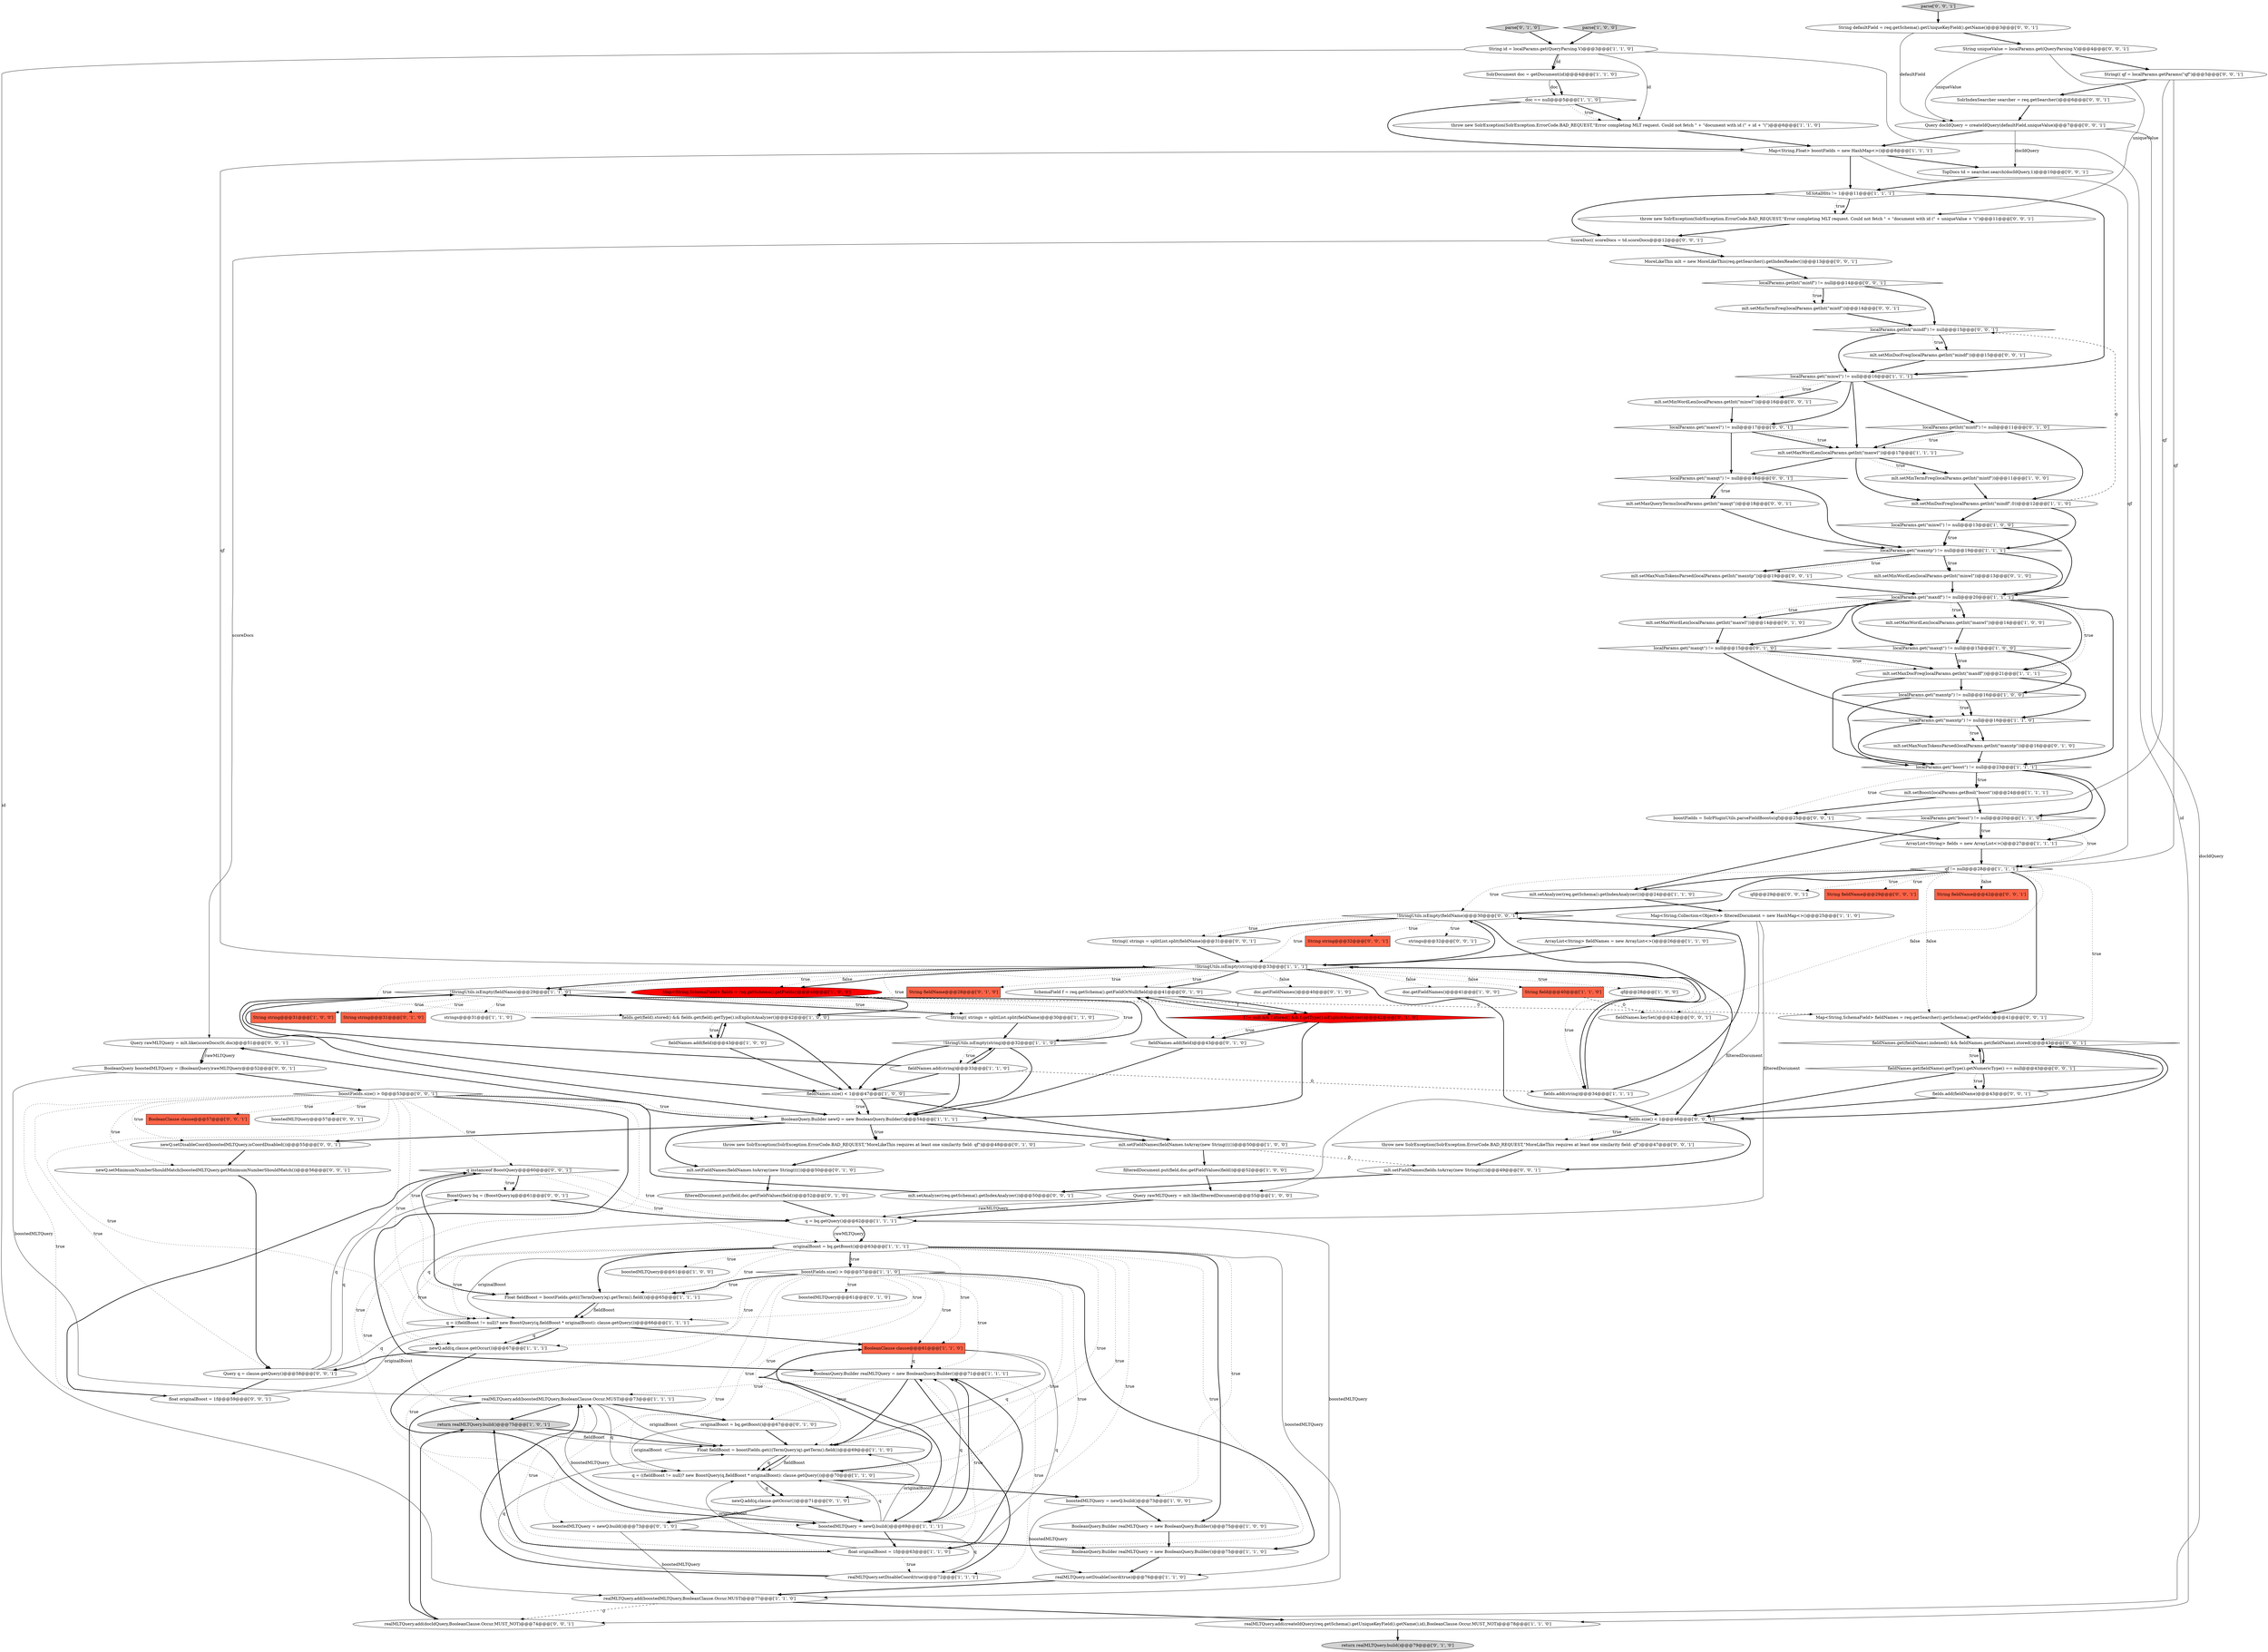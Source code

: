 digraph {
104 [style = filled, label = "q instanceof BoostQuery@@@60@@@['0', '0', '1']", fillcolor = white, shape = diamond image = "AAA0AAABBB3BBB"];
0 [style = filled, label = "return realMLTQuery.build()@@@75@@@['1', '0', '1']", fillcolor = lightgray, shape = ellipse image = "AAA0AAABBB1BBB"];
98 [style = filled, label = "float originalBoost = 1f@@@59@@@['0', '0', '1']", fillcolor = white, shape = ellipse image = "AAA0AAABBB3BBB"];
121 [style = filled, label = "newQ.setMinimumNumberShouldMatch(boostedMLTQuery.getMinimumNumberShouldMatch())@@@56@@@['0', '0', '1']", fillcolor = white, shape = ellipse image = "AAA0AAABBB3BBB"];
77 [style = filled, label = "return realMLTQuery.build()@@@79@@@['0', '1', '0']", fillcolor = lightgray, shape = ellipse image = "AAA0AAABBB2BBB"];
90 [style = filled, label = "boostFields.size() > 0@@@53@@@['0', '0', '1']", fillcolor = white, shape = diamond image = "AAA0AAABBB3BBB"];
52 [style = filled, label = "boostedMLTQuery@@@61@@@['1', '0', '0']", fillcolor = white, shape = ellipse image = "AAA0AAABBB1BBB"];
6 [style = filled, label = "String string@@@31@@@['1', '0', '0']", fillcolor = tomato, shape = box image = "AAA0AAABBB1BBB"];
19 [style = filled, label = "mlt.setMinTermFreq(localParams.getInt(\"mintf\"))@@@11@@@['1', '0', '0']", fillcolor = white, shape = ellipse image = "AAA0AAABBB1BBB"];
11 [style = filled, label = "throw new SolrException(SolrException.ErrorCode.BAD_REQUEST,\"Error completing MLT request. Could not fetch \" + \"document with id (\" + id + \"(\")@@@6@@@['1', '1', '0']", fillcolor = white, shape = ellipse image = "AAA0AAABBB1BBB"];
48 [style = filled, label = "!StringUtils.isEmpty(string)@@@32@@@['1', '1', '0']", fillcolor = white, shape = diamond image = "AAA0AAABBB1BBB"];
101 [style = filled, label = "mlt.setMinTermFreq(localParams.getInt(\"mintf\"))@@@14@@@['0', '0', '1']", fillcolor = white, shape = ellipse image = "AAA0AAABBB3BBB"];
72 [style = filled, label = "localParams.get(\"maxqt\") != null@@@15@@@['0', '1', '0']", fillcolor = white, shape = diamond image = "AAA0AAABBB2BBB"];
112 [style = filled, label = "qf@@@29@@@['0', '0', '1']", fillcolor = white, shape = ellipse image = "AAA0AAABBB3BBB"];
91 [style = filled, label = "mlt.setMaxNumTokensParsed(localParams.getInt(\"maxntp\"))@@@19@@@['0', '0', '1']", fillcolor = white, shape = ellipse image = "AAA0AAABBB3BBB"];
2 [style = filled, label = "BooleanQuery.Builder realMLTQuery = new BooleanQuery.Builder()@@@75@@@['1', '1', '0']", fillcolor = white, shape = ellipse image = "AAA0AAABBB1BBB"];
63 [style = filled, label = "localParams.get(\"maxntp\") != null@@@16@@@['1', '1', '0']", fillcolor = white, shape = diamond image = "AAA0AAABBB1BBB"];
100 [style = filled, label = "String uniqueValue = localParams.get(QueryParsing.V)@@@4@@@['0', '0', '1']", fillcolor = white, shape = ellipse image = "AAA0AAABBB3BBB"];
17 [style = filled, label = "fieldNames.add(string)@@@33@@@['1', '1', '0']", fillcolor = white, shape = ellipse image = "AAA0AAABBB1BBB"];
96 [style = filled, label = "realMLTQuery.add(docIdQuery,BooleanClause.Occur.MUST_NOT)@@@74@@@['0', '0', '1']", fillcolor = white, shape = ellipse image = "AAA0AAABBB3BBB"];
39 [style = filled, label = "SolrDocument doc = getDocument(id)@@@4@@@['1', '1', '0']", fillcolor = white, shape = ellipse image = "AAA0AAABBB1BBB"];
51 [style = filled, label = "parse['1', '0', '0']", fillcolor = lightgray, shape = diamond image = "AAA0AAABBB1BBB"];
4 [style = filled, label = "localParams.get(\"minwl\") != null@@@13@@@['1', '0', '0']", fillcolor = white, shape = diamond image = "AAA0AAABBB1BBB"];
65 [style = filled, label = "ArrayList<String> fieldNames = new ArrayList<>()@@@26@@@['1', '1', '0']", fillcolor = white, shape = ellipse image = "AAA0AAABBB1BBB"];
50 [style = filled, label = "!StringUtils.isEmpty(string)@@@33@@@['1', '1', '1']", fillcolor = white, shape = diamond image = "AAA0AAABBB1BBB"];
130 [style = filled, label = "Query rawMLTQuery = mlt.like(scoreDocs(0(.doc)@@@51@@@['0', '0', '1']", fillcolor = white, shape = ellipse image = "AAA0AAABBB3BBB"];
7 [style = filled, label = "localParams.get(\"maxqt\") != null@@@15@@@['1', '0', '0']", fillcolor = white, shape = diamond image = "AAA0AAABBB1BBB"];
78 [style = filled, label = "doc.getFieldNames()@@@40@@@['0', '1', '0']", fillcolor = white, shape = ellipse image = "AAA0AAABBB2BBB"];
14 [style = filled, label = "localParams.get(\"maxntp\") != null@@@19@@@['1', '1', '1']", fillcolor = white, shape = diamond image = "AAA0AAABBB1BBB"];
9 [style = filled, label = "boostedMLTQuery = newQ.build()@@@73@@@['1', '0', '0']", fillcolor = white, shape = ellipse image = "AAA0AAABBB1BBB"];
85 [style = filled, label = "newQ.add(q,clause.getOccur())@@@71@@@['0', '1', '0']", fillcolor = white, shape = ellipse image = "AAA0AAABBB2BBB"];
59 [style = filled, label = "boostFields.size() > 0@@@57@@@['1', '1', '0']", fillcolor = white, shape = diamond image = "AAA0AAABBB1BBB"];
38 [style = filled, label = "td.totalHits != 1@@@11@@@['1', '1', '1']", fillcolor = white, shape = diamond image = "AAA0AAABBB1BBB"];
68 [style = filled, label = "fieldNames.add(field)@@@43@@@['0', '1', '0']", fillcolor = white, shape = ellipse image = "AAA0AAABBB2BBB"];
26 [style = filled, label = "String field@@@40@@@['1', '1', '0']", fillcolor = tomato, shape = box image = "AAA0AAABBB1BBB"];
81 [style = filled, label = "filteredDocument.put(field,doc.getFieldValues(field))@@@52@@@['0', '1', '0']", fillcolor = white, shape = ellipse image = "AAA0AAABBB2BBB"];
80 [style = filled, label = "String string@@@31@@@['0', '1', '0']", fillcolor = tomato, shape = box image = "AAA0AAABBB2BBB"];
111 [style = filled, label = "String fieldName@@@29@@@['0', '0', '1']", fillcolor = tomato, shape = box image = "AAA0AAABBB3BBB"];
56 [style = filled, label = "realMLTQuery.add(boostedMLTQuery,BooleanClause.Occur.MUST)@@@73@@@['1', '1', '1']", fillcolor = white, shape = ellipse image = "AAA0AAABBB1BBB"];
60 [style = filled, label = "localParams.get(\"boost\") != null@@@20@@@['1', '1', '0']", fillcolor = white, shape = diamond image = "AAA0AAABBB1BBB"];
54 [style = filled, label = "fieldNames.add(field)@@@43@@@['1', '0', '0']", fillcolor = white, shape = ellipse image = "AAA0AAABBB1BBB"];
119 [style = filled, label = "String defaultField = req.getSchema().getUniqueKeyField().getName()@@@3@@@['0', '0', '1']", fillcolor = white, shape = ellipse image = "AAA0AAABBB3BBB"];
79 [style = filled, label = "originalBoost = bq.getBoost()@@@67@@@['0', '1', '0']", fillcolor = white, shape = ellipse image = "AAA0AAABBB2BBB"];
8 [style = filled, label = "q = ((fieldBoost != null)? new BoostQuery(q,fieldBoost * originalBoost): clause.getQuery())@@@66@@@['1', '1', '1']", fillcolor = white, shape = ellipse image = "AAA0AAABBB1BBB"];
76 [style = filled, label = "mlt.setMaxNumTokensParsed(localParams.getInt(\"maxntp\"))@@@16@@@['0', '1', '0']", fillcolor = white, shape = ellipse image = "AAA0AAABBB2BBB"];
37 [style = filled, label = "strings@@@31@@@['1', '1', '0']", fillcolor = white, shape = ellipse image = "AAA0AAABBB1BBB"];
58 [style = filled, label = "qf != null@@@28@@@['1', '1', '1']", fillcolor = white, shape = diamond image = "AAA0AAABBB1BBB"];
70 [style = filled, label = "mlt.setMinWordLen(localParams.getInt(\"minwl\"))@@@13@@@['0', '1', '0']", fillcolor = white, shape = ellipse image = "AAA0AAABBB2BBB"];
125 [style = filled, label = "ScoreDoc(( scoreDocs = td.scoreDocs@@@12@@@['0', '0', '1']", fillcolor = white, shape = ellipse image = "AAA0AAABBB3BBB"];
44 [style = filled, label = "fieldNames.size() < 1@@@47@@@['1', '0', '0']", fillcolor = white, shape = diamond image = "AAA0AAABBB1BBB"];
18 [style = filled, label = "BooleanClause clause@@@61@@@['1', '1', '0']", fillcolor = tomato, shape = box image = "AAA0AAABBB1BBB"];
57 [style = filled, label = "realMLTQuery.setDisableCoord(true)@@@72@@@['1', '1', '1']", fillcolor = white, shape = ellipse image = "AAA0AAABBB1BBB"];
12 [style = filled, label = "doc.getFieldNames()@@@41@@@['1', '0', '0']", fillcolor = white, shape = ellipse image = "AAA0AAABBB1BBB"];
103 [style = filled, label = "BoostQuery bq = (BoostQuery)q@@@61@@@['0', '0', '1']", fillcolor = white, shape = ellipse image = "AAA0AAABBB3BBB"];
73 [style = filled, label = "SchemaField f = req.getSchema().getFieldOrNull(field)@@@41@@@['0', '1', '0']", fillcolor = white, shape = ellipse image = "AAA0AAABBB2BBB"];
75 [style = filled, label = "boostedMLTQuery = newQ.build()@@@73@@@['0', '1', '0']", fillcolor = white, shape = ellipse image = "AAA0AAABBB2BBB"];
13 [style = filled, label = "Float fieldBoost = boostFields.get(((TermQuery)q).getTerm().field())@@@65@@@['1', '1', '1']", fillcolor = white, shape = ellipse image = "AAA0AAABBB1BBB"];
131 [style = filled, label = "fieldNames.keySet()@@@42@@@['0', '0', '1']", fillcolor = white, shape = ellipse image = "AAA0AAABBB3BBB"];
40 [style = filled, label = "Map<String,SchemaField> fields = req.getSchema().getFields()@@@40@@@['1', '0', '0']", fillcolor = red, shape = ellipse image = "AAA1AAABBB1BBB"];
41 [style = filled, label = "localParams.get(\"maxdf\") != null@@@20@@@['1', '1', '1']", fillcolor = white, shape = diamond image = "AAA0AAABBB1BBB"];
20 [style = filled, label = "mlt.setMaxWordLen(localParams.getInt(\"maxwl\"))@@@17@@@['1', '1', '1']", fillcolor = white, shape = ellipse image = "AAA0AAABBB1BBB"];
86 [style = filled, label = "parse['0', '1', '0']", fillcolor = lightgray, shape = diamond image = "AAA0AAABBB2BBB"];
66 [style = filled, label = "mlt.setBoost(localParams.getBool(\"boost\"))@@@24@@@['1', '1', '1']", fillcolor = white, shape = ellipse image = "AAA0AAABBB1BBB"];
109 [style = filled, label = "TopDocs td = searcher.search(docIdQuery,1)@@@10@@@['0', '0', '1']", fillcolor = white, shape = ellipse image = "AAA0AAABBB3BBB"];
49 [style = filled, label = "Query rawMLTQuery = mlt.like(filteredDocument)@@@55@@@['1', '0', '0']", fillcolor = white, shape = ellipse image = "AAA0AAABBB1BBB"];
16 [style = filled, label = "BooleanQuery.Builder newQ = new BooleanQuery.Builder()@@@54@@@['1', '1', '1']", fillcolor = white, shape = ellipse image = "AAA0AAABBB1BBB"];
24 [style = filled, label = "realMLTQuery.add(boostedMLTQuery,BooleanClause.Occur.MUST)@@@77@@@['1', '1', '0']", fillcolor = white, shape = ellipse image = "AAA0AAABBB1BBB"];
45 [style = filled, label = "localParams.get(\"maxntp\") != null@@@16@@@['1', '0', '0']", fillcolor = white, shape = diamond image = "AAA0AAABBB1BBB"];
105 [style = filled, label = "String fieldName@@@42@@@['0', '0', '1']", fillcolor = tomato, shape = box image = "AAA0AAABBB3BBB"];
64 [style = filled, label = "localParams.get(\"minwl\") != null@@@16@@@['1', '1', '1']", fillcolor = white, shape = diamond image = "AAA0AAABBB1BBB"];
23 [style = filled, label = "originalBoost = bq.getBoost()@@@63@@@['1', '1', '1']", fillcolor = white, shape = ellipse image = "AAA0AAABBB1BBB"];
89 [style = filled, label = "Query q = clause.getQuery()@@@58@@@['0', '0', '1']", fillcolor = white, shape = ellipse image = "AAA0AAABBB3BBB"];
115 [style = filled, label = "localParams.getInt(\"mintf\") != null@@@14@@@['0', '0', '1']", fillcolor = white, shape = diamond image = "AAA0AAABBB3BBB"];
62 [style = filled, label = "String(( strings = splitList.split(fieldName)@@@30@@@['1', '1', '0']", fillcolor = white, shape = ellipse image = "AAA0AAABBB1BBB"];
132 [style = filled, label = "MoreLikeThis mlt = new MoreLikeThis(req.getSearcher().getIndexReader())@@@13@@@['0', '0', '1']", fillcolor = white, shape = ellipse image = "AAA0AAABBB3BBB"];
74 [style = filled, label = "localParams.getInt(\"mintf\") != null@@@11@@@['0', '1', '0']", fillcolor = white, shape = diamond image = "AAA0AAABBB2BBB"];
116 [style = filled, label = "mlt.setMinWordLen(localParams.getInt(\"minwl\"))@@@16@@@['0', '0', '1']", fillcolor = white, shape = ellipse image = "AAA0AAABBB3BBB"];
15 [style = filled, label = "filteredDocument.put(field,doc.getFieldValues(field))@@@52@@@['1', '0', '0']", fillcolor = white, shape = ellipse image = "AAA0AAABBB1BBB"];
122 [style = filled, label = "Map<String,SchemaField> fieldNames = req.getSearcher().getSchema().getFields()@@@41@@@['0', '0', '1']", fillcolor = white, shape = ellipse image = "AAA0AAABBB3BBB"];
135 [style = filled, label = "boostFields = SolrPluginUtils.parseFieldBoosts(qf)@@@25@@@['0', '0', '1']", fillcolor = white, shape = ellipse image = "AAA0AAABBB3BBB"];
106 [style = filled, label = "fields.add(fieldName)@@@43@@@['0', '0', '1']", fillcolor = white, shape = ellipse image = "AAA0AAABBB3BBB"];
10 [style = filled, label = "doc == null@@@5@@@['1', '1', '0']", fillcolor = white, shape = diamond image = "AAA0AAABBB1BBB"];
21 [style = filled, label = "Map<String,Collection<Object>> filteredDocument = new HashMap<>()@@@25@@@['1', '1', '0']", fillcolor = white, shape = ellipse image = "AAA0AAABBB1BBB"];
117 [style = filled, label = "String(( strings = splitList.split(fieldName)@@@31@@@['0', '0', '1']", fillcolor = white, shape = ellipse image = "AAA0AAABBB3BBB"];
94 [style = filled, label = "!StringUtils.isEmpty(fieldName)@@@30@@@['0', '0', '1']", fillcolor = white, shape = diamond image = "AAA0AAABBB3BBB"];
107 [style = filled, label = "fields.size() < 1@@@46@@@['0', '0', '1']", fillcolor = white, shape = diamond image = "AAA0AAABBB3BBB"];
31 [style = filled, label = "mlt.setAnalyzer(req.getSchema().getIndexAnalyzer())@@@24@@@['1', '1', '0']", fillcolor = white, shape = ellipse image = "AAA0AAABBB1BBB"];
22 [style = filled, label = "localParams.get(\"boost\") != null@@@23@@@['1', '1', '1']", fillcolor = white, shape = diamond image = "AAA0AAABBB1BBB"];
108 [style = filled, label = "SolrIndexSearcher searcher = req.getSearcher()@@@6@@@['0', '0', '1']", fillcolor = white, shape = ellipse image = "AAA0AAABBB3BBB"];
53 [style = filled, label = "Map<String,Float> boostFields = new HashMap<>()@@@8@@@['1', '1', '1']", fillcolor = white, shape = ellipse image = "AAA0AAABBB1BBB"];
33 [style = filled, label = "q = ((fieldBoost != null)? new BoostQuery(q,fieldBoost * originalBoost): clause.getQuery())@@@70@@@['1', '1', '0']", fillcolor = white, shape = ellipse image = "AAA0AAABBB1BBB"];
120 [style = filled, label = "Query docIdQuery = createIdQuery(defaultField,uniqueValue)@@@7@@@['0', '0', '1']", fillcolor = white, shape = ellipse image = "AAA0AAABBB3BBB"];
95 [style = filled, label = "newQ.setDisableCoord(boostedMLTQuery.isCoordDisabled())@@@55@@@['0', '0', '1']", fillcolor = white, shape = ellipse image = "AAA0AAABBB3BBB"];
42 [style = filled, label = "String id = localParams.get(QueryParsing.V)@@@3@@@['1', '1', '0']", fillcolor = white, shape = ellipse image = "AAA0AAABBB1BBB"];
32 [style = filled, label = "qf@@@28@@@['1', '0', '0']", fillcolor = white, shape = ellipse image = "AAA0AAABBB1BBB"];
102 [style = filled, label = "throw new SolrException(SolrException.ErrorCode.BAD_REQUEST,\"MoreLikeThis requires at least one similarity field: qf\")@@@47@@@['0', '0', '1']", fillcolor = white, shape = ellipse image = "AAA0AAABBB3BBB"];
129 [style = filled, label = "localParams.get(\"maxqt\") != null@@@18@@@['0', '0', '1']", fillcolor = white, shape = diamond image = "AAA0AAABBB3BBB"];
34 [style = filled, label = "BooleanQuery.Builder realMLTQuery = new BooleanQuery.Builder()@@@71@@@['1', '1', '1']", fillcolor = white, shape = ellipse image = "AAA0AAABBB1BBB"];
87 [style = filled, label = "throw new SolrException(SolrException.ErrorCode.BAD_REQUEST,\"MoreLikeThis requires at least one similarity field: qf\")@@@48@@@['0', '1', '0']", fillcolor = white, shape = ellipse image = "AAA0AAABBB2BBB"];
84 [style = filled, label = "boostedMLTQuery@@@61@@@['0', '1', '0']", fillcolor = white, shape = ellipse image = "AAA0AAABBB2BBB"];
36 [style = filled, label = "fields.add(string)@@@34@@@['1', '1', '1']", fillcolor = white, shape = ellipse image = "AAA0AAABBB1BBB"];
47 [style = filled, label = "float originalBoost = 1f@@@63@@@['1', '1', '0']", fillcolor = white, shape = ellipse image = "AAA0AAABBB1BBB"];
61 [style = filled, label = "newQ.add(q,clause.getOccur())@@@67@@@['1', '1', '1']", fillcolor = white, shape = ellipse image = "AAA0AAABBB1BBB"];
99 [style = filled, label = "mlt.setAnalyzer(req.getSchema().getIndexAnalyzer())@@@50@@@['0', '0', '1']", fillcolor = white, shape = ellipse image = "AAA0AAABBB3BBB"];
46 [style = filled, label = "q = bq.getQuery()@@@62@@@['1', '1', '1']", fillcolor = white, shape = ellipse image = "AAA0AAABBB1BBB"];
30 [style = filled, label = "mlt.setMaxDocFreq(localParams.getInt(\"maxdf\"))@@@21@@@['1', '1', '1']", fillcolor = white, shape = ellipse image = "AAA0AAABBB1BBB"];
1 [style = filled, label = "BooleanQuery.Builder realMLTQuery = new BooleanQuery.Builder()@@@75@@@['1', '0', '0']", fillcolor = white, shape = ellipse image = "AAA0AAABBB1BBB"];
134 [style = filled, label = "throw new SolrException(SolrException.ErrorCode.BAD_REQUEST,\"Error completing MLT request. Could not fetch \" + \"document with id (\" + uniqueValue + \"(\")@@@11@@@['0', '0', '1']", fillcolor = white, shape = ellipse image = "AAA0AAABBB3BBB"];
3 [style = filled, label = "mlt.setMinDocFreq(localParams.getInt(\"mindf\",0))@@@12@@@['1', '1', '0']", fillcolor = white, shape = ellipse image = "AAA0AAABBB1BBB"];
5 [style = filled, label = "Float fieldBoost = boostFields.get(((TermQuery)q).getTerm().field())@@@69@@@['1', '1', '0']", fillcolor = white, shape = ellipse image = "AAA0AAABBB1BBB"];
126 [style = filled, label = "localParams.getInt(\"mindf\") != null@@@15@@@['0', '0', '1']", fillcolor = white, shape = diamond image = "AAA0AAABBB3BBB"];
128 [style = filled, label = "String(( qf = localParams.getParams(\"qf\")@@@5@@@['0', '0', '1']", fillcolor = white, shape = ellipse image = "AAA0AAABBB3BBB"];
93 [style = filled, label = "localParams.get(\"maxwl\") != null@@@17@@@['0', '0', '1']", fillcolor = white, shape = diamond image = "AAA0AAABBB3BBB"];
88 [style = filled, label = "mlt.setMinDocFreq(localParams.getInt(\"mindf\"))@@@15@@@['0', '0', '1']", fillcolor = white, shape = ellipse image = "AAA0AAABBB3BBB"];
110 [style = filled, label = "mlt.setMaxQueryTerms(localParams.getInt(\"maxqt\"))@@@18@@@['0', '0', '1']", fillcolor = white, shape = ellipse image = "AAA0AAABBB3BBB"];
114 [style = filled, label = "parse['0', '0', '1']", fillcolor = lightgray, shape = diamond image = "AAA0AAABBB3BBB"];
27 [style = filled, label = "realMLTQuery.add(createIdQuery(req.getSchema().getUniqueKeyField().getName(),id),BooleanClause.Occur.MUST_NOT)@@@78@@@['1', '1', '0']", fillcolor = white, shape = ellipse image = "AAA0AAABBB1BBB"];
113 [style = filled, label = "BooleanQuery boostedMLTQuery = (BooleanQuery)rawMLTQuery@@@52@@@['0', '0', '1']", fillcolor = white, shape = ellipse image = "AAA0AAABBB3BBB"];
123 [style = filled, label = "fieldNames.get(fieldName).getType().getNumericType() == null@@@43@@@['0', '0', '1']", fillcolor = white, shape = diamond image = "AAA0AAABBB3BBB"];
25 [style = filled, label = "ArrayList<String> fields = new ArrayList<>()@@@27@@@['1', '1', '1']", fillcolor = white, shape = ellipse image = "AAA0AAABBB1BBB"];
92 [style = filled, label = "BooleanClause clause@@@57@@@['0', '0', '1']", fillcolor = tomato, shape = box image = "AAA0AAABBB3BBB"];
124 [style = filled, label = "String string@@@32@@@['0', '0', '1']", fillcolor = tomato, shape = box image = "AAA0AAABBB3BBB"];
82 [style = filled, label = "String fieldName@@@28@@@['0', '1', '0']", fillcolor = tomato, shape = box image = "AAA0AAABBB2BBB"];
28 [style = filled, label = "mlt.setMaxWordLen(localParams.getInt(\"maxwl\"))@@@14@@@['1', '0', '0']", fillcolor = white, shape = ellipse image = "AAA0AAABBB1BBB"];
69 [style = filled, label = "mlt.setMaxWordLen(localParams.getInt(\"maxwl\"))@@@14@@@['0', '1', '0']", fillcolor = white, shape = ellipse image = "AAA0AAABBB2BBB"];
43 [style = filled, label = "mlt.setFieldNames(fieldNames.toArray(new String(((())@@@50@@@['1', '0', '0']", fillcolor = white, shape = ellipse image = "AAA0AAABBB1BBB"];
133 [style = filled, label = "boostedMLTQuery@@@57@@@['0', '0', '1']", fillcolor = white, shape = ellipse image = "AAA0AAABBB3BBB"];
83 [style = filled, label = "mlt.setFieldNames(fieldNames.toArray(new String(((())@@@50@@@['0', '1', '0']", fillcolor = white, shape = ellipse image = "AAA0AAABBB2BBB"];
71 [style = filled, label = "f != null && f.stored() && f.getType().isExplicitAnalyzer()@@@42@@@['0', '1', '0']", fillcolor = red, shape = diamond image = "AAA1AAABBB2BBB"];
127 [style = filled, label = "mlt.setFieldNames(fields.toArray(new String(((())@@@49@@@['0', '0', '1']", fillcolor = white, shape = ellipse image = "AAA0AAABBB3BBB"];
35 [style = filled, label = "boostedMLTQuery = newQ.build()@@@69@@@['1', '1', '1']", fillcolor = white, shape = ellipse image = "AAA0AAABBB1BBB"];
55 [style = filled, label = "fields.get(field).stored() && fields.get(field).getType().isExplicitAnalyzer()@@@42@@@['1', '0', '0']", fillcolor = white, shape = diamond image = "AAA0AAABBB1BBB"];
118 [style = filled, label = "fieldNames.get(fieldName).indexed() && fieldNames.get(fieldName).stored()@@@43@@@['0', '0', '1']", fillcolor = white, shape = diamond image = "AAA0AAABBB3BBB"];
97 [style = filled, label = "strings@@@32@@@['0', '0', '1']", fillcolor = white, shape = ellipse image = "AAA0AAABBB3BBB"];
67 [style = filled, label = "realMLTQuery.setDisableCoord(true)@@@76@@@['1', '1', '0']", fillcolor = white, shape = ellipse image = "AAA0AAABBB1BBB"];
29 [style = filled, label = "!StringUtils.isEmpty(fieldName)@@@29@@@['1', '1', '0']", fillcolor = white, shape = diamond image = "AAA0AAABBB1BBB"];
104->103 [style = bold, label=""];
54->55 [style = bold, label=""];
74->20 [style = dotted, label="true"];
45->63 [style = dotted, label="true"];
50->73 [style = dotted, label="true"];
93->20 [style = bold, label=""];
7->30 [style = bold, label=""];
40->55 [style = bold, label=""];
59->75 [style = dotted, label="true"];
93->129 [style = bold, label=""];
42->39 [style = solid, label="id"];
104->23 [style = dotted, label="true"];
90->35 [style = dotted, label="true"];
65->50 [style = bold, label=""];
23->18 [style = dotted, label="true"];
23->13 [style = bold, label=""];
108->120 [style = bold, label=""];
16->43 [style = bold, label=""];
59->18 [style = dotted, label="true"];
38->125 [style = bold, label=""];
53->38 [style = bold, label=""];
50->78 [style = dotted, label="false"];
27->77 [style = bold, label=""];
24->27 [style = bold, label=""];
59->84 [style = dotted, label="true"];
50->55 [style = dotted, label="true"];
61->89 [style = bold, label=""];
22->25 [style = bold, label=""];
90->133 [style = dotted, label="true"];
113->90 [style = bold, label=""];
122->118 [style = bold, label=""];
8->18 [style = bold, label=""];
64->74 [style = bold, label=""];
46->67 [style = solid, label="boostedMLTQuery"];
57->5 [style = solid, label="q"];
50->36 [style = dotted, label="true"];
123->118 [style = bold, label=""];
35->34 [style = solid, label="q"];
96->0 [style = bold, label=""];
90->8 [style = dotted, label="true"];
60->25 [style = dotted, label="true"];
41->30 [style = bold, label=""];
16->87 [style = bold, label=""];
103->46 [style = bold, label=""];
58->111 [style = dotted, label="true"];
71->68 [style = bold, label=""];
54->44 [style = bold, label=""];
49->46 [style = bold, label=""];
50->12 [style = dotted, label="false"];
90->61 [style = dotted, label="true"];
59->85 [style = dotted, label="true"];
22->66 [style = dotted, label="true"];
35->34 [style = bold, label=""];
20->19 [style = bold, label=""];
29->16 [style = bold, label=""];
24->96 [style = dashed, label="0"];
107->127 [style = bold, label=""];
41->30 [style = dotted, label="true"];
4->14 [style = bold, label=""];
42->39 [style = bold, label=""];
90->89 [style = dotted, label="true"];
50->29 [style = dotted, label="true"];
30->63 [style = bold, label=""];
43->127 [style = dashed, label="0"];
71->16 [style = bold, label=""];
126->88 [style = dotted, label="true"];
16->87 [style = dotted, label="true"];
107->102 [style = dotted, label="true"];
129->110 [style = dotted, label="true"];
41->69 [style = bold, label=""];
0->5 [style = bold, label=""];
76->22 [style = bold, label=""];
73->71 [style = solid, label="f"];
30->22 [style = bold, label=""];
41->7 [style = bold, label=""];
23->8 [style = dotted, label="true"];
49->46 [style = solid, label="rawMLTQuery"];
90->34 [style = bold, label=""];
34->57 [style = dotted, label="true"];
74->20 [style = bold, label=""];
33->9 [style = bold, label=""];
7->45 [style = bold, label=""];
55->54 [style = dotted, label="true"];
126->64 [style = bold, label=""];
55->44 [style = bold, label=""];
63->76 [style = bold, label=""];
17->48 [style = bold, label=""];
23->1 [style = bold, label=""];
47->57 [style = dotted, label="true"];
55->54 [style = bold, label=""];
17->29 [style = bold, label=""];
38->64 [style = bold, label=""];
104->46 [style = dotted, label="true"];
23->59 [style = dotted, label="true"];
72->30 [style = dotted, label="true"];
10->53 [style = bold, label=""];
91->41 [style = bold, label=""];
0->5 [style = solid, label="fieldBoost"];
31->21 [style = bold, label=""];
2->67 [style = bold, label=""];
63->22 [style = bold, label=""];
22->60 [style = bold, label=""];
85->35 [style = bold, label=""];
86->42 [style = bold, label=""];
64->116 [style = dotted, label="true"];
109->38 [style = bold, label=""];
45->22 [style = bold, label=""];
53->50 [style = solid, label="qf"];
3->126 [style = dashed, label="0"];
73->71 [style = bold, label=""];
29->44 [style = bold, label=""];
47->34 [style = bold, label=""];
17->36 [style = dashed, label="0"];
56->79 [style = bold, label=""];
10->11 [style = bold, label=""];
21->46 [style = solid, label="filteredDocument"];
104->103 [style = dotted, label="true"];
47->33 [style = solid, label="originalBoost"];
5->33 [style = bold, label=""];
41->28 [style = dotted, label="true"];
48->44 [style = bold, label=""];
48->17 [style = bold, label=""];
23->9 [style = dotted, label="true"];
100->134 [style = solid, label="uniqueValue"];
58->122 [style = bold, label=""];
26->131 [style = dashed, label="0"];
64->20 [style = bold, label=""];
59->34 [style = dotted, label="true"];
62->48 [style = bold, label=""];
116->93 [style = bold, label=""];
68->16 [style = bold, label=""];
134->125 [style = bold, label=""];
9->1 [style = bold, label=""];
23->59 [style = bold, label=""];
23->61 [style = dotted, label="true"];
125->130 [style = solid, label="scoreDocs"];
58->118 [style = dotted, label="true"];
87->83 [style = bold, label=""];
89->98 [style = bold, label=""];
58->105 [style = dotted, label="false"];
71->68 [style = dotted, label="true"];
60->25 [style = bold, label=""];
72->63 [style = bold, label=""];
58->94 [style = dotted, label="true"];
29->80 [style = dotted, label="true"];
107->102 [style = bold, label=""];
115->126 [style = bold, label=""];
94->124 [style = dotted, label="true"];
1->2 [style = bold, label=""];
5->33 [style = solid, label="fieldBoost"];
46->23 [style = solid, label="rawMLTQuery"];
46->23 [style = bold, label=""];
14->41 [style = bold, label=""];
15->49 [style = bold, label=""];
101->126 [style = bold, label=""];
58->94 [style = bold, label=""];
34->5 [style = bold, label=""];
21->49 [style = solid, label="filteredDocument"];
59->35 [style = dotted, label="true"];
18->47 [style = solid, label="q"];
28->7 [style = bold, label=""];
58->112 [style = dotted, label="true"];
4->14 [style = dotted, label="true"];
85->75 [style = bold, label=""];
44->43 [style = bold, label=""];
106->118 [style = bold, label=""];
70->41 [style = bold, label=""];
98->8 [style = solid, label="originalBoost"];
43->15 [style = bold, label=""];
118->123 [style = bold, label=""];
125->132 [style = bold, label=""];
130->113 [style = solid, label="rawMLTQuery"];
13->8 [style = bold, label=""];
120->96 [style = solid, label="docIdQuery"];
59->13 [style = dotted, label="true"];
44->16 [style = dotted, label="true"];
89->104 [style = solid, label="q"];
117->50 [style = bold, label=""];
34->56 [style = dotted, label="true"];
48->29 [style = bold, label=""];
29->48 [style = dotted, label="true"];
23->5 [style = dotted, label="true"];
47->34 [style = dotted, label="true"];
53->58 [style = solid, label="qf"];
3->4 [style = bold, label=""];
81->46 [style = bold, label=""];
90->16 [style = dotted, label="true"];
41->28 [style = bold, label=""];
60->58 [style = dotted, label="true"];
69->72 [style = bold, label=""];
66->60 [style = bold, label=""];
47->0 [style = bold, label=""];
17->16 [style = bold, label=""];
16->83 [style = bold, label=""];
63->76 [style = dotted, label="true"];
50->29 [style = bold, label=""];
29->62 [style = bold, label=""];
132->115 [style = bold, label=""];
90->16 [style = bold, label=""];
50->71 [style = dotted, label="true"];
59->5 [style = dotted, label="true"];
123->106 [style = bold, label=""];
21->65 [style = bold, label=""];
48->16 [style = bold, label=""];
120->53 [style = bold, label=""];
60->31 [style = bold, label=""];
72->30 [style = bold, label=""];
119->120 [style = solid, label="defaultField"];
23->33 [style = dotted, label="true"];
36->107 [style = bold, label=""];
58->122 [style = dotted, label="false"];
120->109 [style = solid, label="docIdQuery"];
34->57 [style = bold, label=""];
34->79 [style = dotted, label="true"];
128->135 [style = solid, label="qf"];
59->33 [style = dotted, label="true"];
99->130 [style = bold, label=""];
89->103 [style = solid, label="q"];
56->5 [style = solid, label="originalBoost"];
36->94 [style = bold, label=""];
47->56 [style = dotted, label="true"];
4->41 [style = bold, label=""];
119->100 [style = bold, label=""];
9->67 [style = solid, label="boostedMLTQuery"];
8->61 [style = solid, label="q"];
89->8 [style = solid, label="q"];
75->2 [style = bold, label=""];
38->134 [style = bold, label=""];
23->35 [style = dotted, label="true"];
42->24 [style = solid, label="id"];
100->128 [style = bold, label=""];
20->19 [style = dotted, label="true"];
104->13 [style = bold, label=""];
98->104 [style = bold, label=""];
23->0 [style = dotted, label="true"];
94->50 [style = dotted, label="true"];
61->35 [style = bold, label=""];
14->91 [style = bold, label=""];
14->70 [style = bold, label=""];
90->98 [style = dotted, label="true"];
56->0 [style = bold, label=""];
118->107 [style = bold, label=""];
135->25 [style = bold, label=""];
11->53 [style = bold, label=""];
46->8 [style = solid, label="q"];
100->120 [style = solid, label="uniqueValue"];
75->24 [style = solid, label="boostedMLTQuery"];
59->13 [style = bold, label=""];
39->10 [style = bold, label=""];
35->47 [style = bold, label=""];
67->24 [style = bold, label=""];
59->8 [style = dotted, label="true"];
7->30 [style = dotted, label="true"];
48->17 [style = dotted, label="true"];
94->97 [style = dotted, label="true"];
128->58 [style = solid, label="qf"];
33->85 [style = bold, label=""];
14->70 [style = dotted, label="true"];
128->108 [style = bold, label=""];
23->24 [style = solid, label="boostedMLTQuery"];
102->127 [style = bold, label=""];
35->33 [style = solid, label="q"];
123->107 [style = bold, label=""];
39->10 [style = solid, label="doc"];
90->13 [style = dotted, label="true"];
50->107 [style = bold, label=""];
130->113 [style = bold, label=""];
94->107 [style = bold, label=""];
33->85 [style = solid, label="q"];
68->73 [style = bold, label=""];
121->89 [style = bold, label=""];
18->34 [style = solid, label="q"];
38->134 [style = dotted, label="true"];
33->18 [style = bold, label=""];
90->92 [style = dotted, label="true"];
25->58 [style = bold, label=""];
123->106 [style = dotted, label="true"];
90->95 [style = dotted, label="true"];
35->5 [style = solid, label="originalBoost"];
18->35 [style = bold, label=""];
17->44 [style = bold, label=""];
41->22 [style = bold, label=""];
22->135 [style = dotted, label="true"];
19->3 [style = bold, label=""];
41->69 [style = dotted, label="true"];
126->88 [style = bold, label=""];
59->61 [style = dotted, label="true"];
45->63 [style = bold, label=""];
14->91 [style = dotted, label="true"];
16->95 [style = bold, label=""];
90->121 [style = dotted, label="true"];
56->96 [style = bold, label=""];
127->99 [style = bold, label=""];
66->135 [style = bold, label=""];
5->33 [style = solid, label="q"];
50->26 [style = dotted, label="false"];
20->3 [style = bold, label=""];
8->61 [style = bold, label=""];
106->107 [style = bold, label=""];
94->117 [style = dotted, label="true"];
20->129 [style = bold, label=""];
53->109 [style = bold, label=""];
83->81 [style = bold, label=""];
44->16 [style = bold, label=""];
88->64 [style = bold, label=""];
114->119 [style = bold, label=""];
74->3 [style = bold, label=""];
36->50 [style = bold, label=""];
18->5 [style = solid, label="q"];
51->42 [style = bold, label=""];
50->94 [style = bold, label=""];
110->14 [style = bold, label=""];
40->122 [style = dashed, label="0"];
129->110 [style = bold, label=""];
29->6 [style = dotted, label="true"];
23->52 [style = dotted, label="true"];
35->57 [style = solid, label="q"];
29->62 [style = dotted, label="true"];
56->33 [style = solid, label="q"];
23->8 [style = solid, label="originalBoost"];
50->82 [style = dotted, label="true"];
118->123 [style = dotted, label="true"];
90->104 [style = dotted, label="true"];
71->73 [style = bold, label=""];
22->66 [style = bold, label=""];
94->117 [style = bold, label=""];
64->116 [style = bold, label=""];
10->11 [style = dotted, label="true"];
23->13 [style = dotted, label="true"];
115->101 [style = bold, label=""];
129->14 [style = bold, label=""];
64->93 [style = bold, label=""];
79->33 [style = solid, label="originalBoost"];
23->47 [style = dotted, label="true"];
93->20 [style = dotted, label="true"];
35->56 [style = solid, label="boostedMLTQuery"];
3->14 [style = bold, label=""];
58->31 [style = bold, label=""];
29->37 [style = dotted, label="true"];
57->56 [style = bold, label=""];
50->40 [style = dotted, label="false"];
79->5 [style = bold, label=""];
58->131 [style = dotted, label="false"];
50->36 [style = bold, label=""];
50->40 [style = bold, label=""];
50->32 [style = dotted, label="true"];
50->73 [style = bold, label=""];
95->121 [style = bold, label=""];
115->101 [style = dotted, label="true"];
42->11 [style = solid, label="id"];
59->2 [style = bold, label=""];
59->47 [style = dotted, label="true"];
42->27 [style = solid, label="id"];
113->56 [style = solid, label="boostedMLTQuery"];
41->72 [style = bold, label=""];
30->45 [style = bold, label=""];
13->8 [style = solid, label="fieldBoost"];
}
